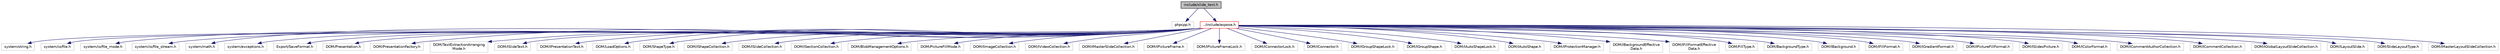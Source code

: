 digraph "include/slide_text.h"
{
 // LATEX_PDF_SIZE
  edge [fontname="Helvetica",fontsize="10",labelfontname="Helvetica",labelfontsize="10"];
  node [fontname="Helvetica",fontsize="10",shape=record];
  Node1 [label="include/slide_text.h",height=0.2,width=0.4,color="black", fillcolor="grey75", style="filled", fontcolor="black",tooltip=" "];
  Node1 -> Node2 [color="midnightblue",fontsize="10",style="solid",fontname="Helvetica"];
  Node2 [label="phpcpp.h",height=0.2,width=0.4,color="grey75", fillcolor="white", style="filled",tooltip=" "];
  Node1 -> Node3 [color="midnightblue",fontsize="10",style="solid",fontname="Helvetica"];
  Node3 [label="../include/aspose.h",height=0.2,width=0.4,color="red", fillcolor="white", style="filled",URL="$aspose_8h.html",tooltip=" "];
  Node3 -> Node4 [color="midnightblue",fontsize="10",style="solid",fontname="Helvetica"];
  Node4 [label="system/string.h",height=0.2,width=0.4,color="grey75", fillcolor="white", style="filled",tooltip=" "];
  Node3 -> Node5 [color="midnightblue",fontsize="10",style="solid",fontname="Helvetica"];
  Node5 [label="system/io/file.h",height=0.2,width=0.4,color="grey75", fillcolor="white", style="filled",tooltip=" "];
  Node3 -> Node6 [color="midnightblue",fontsize="10",style="solid",fontname="Helvetica"];
  Node6 [label="system/io/file_mode.h",height=0.2,width=0.4,color="grey75", fillcolor="white", style="filled",tooltip=" "];
  Node3 -> Node7 [color="midnightblue",fontsize="10",style="solid",fontname="Helvetica"];
  Node7 [label="system/io/file_stream.h",height=0.2,width=0.4,color="grey75", fillcolor="white", style="filled",tooltip=" "];
  Node3 -> Node8 [color="midnightblue",fontsize="10",style="solid",fontname="Helvetica"];
  Node8 [label="system/math.h",height=0.2,width=0.4,color="grey75", fillcolor="white", style="filled",tooltip=" "];
  Node3 -> Node9 [color="midnightblue",fontsize="10",style="solid",fontname="Helvetica"];
  Node9 [label="system/exceptions.h",height=0.2,width=0.4,color="grey75", fillcolor="white", style="filled",tooltip=" "];
  Node3 -> Node10 [color="midnightblue",fontsize="10",style="solid",fontname="Helvetica"];
  Node10 [label="Export/SaveFormat.h",height=0.2,width=0.4,color="grey75", fillcolor="white", style="filled",tooltip=" "];
  Node3 -> Node11 [color="midnightblue",fontsize="10",style="solid",fontname="Helvetica"];
  Node11 [label="DOM/Presentation.h",height=0.2,width=0.4,color="grey75", fillcolor="white", style="filled",tooltip=" "];
  Node3 -> Node12 [color="midnightblue",fontsize="10",style="solid",fontname="Helvetica"];
  Node12 [label="DOM/PresentationFactory.h",height=0.2,width=0.4,color="grey75", fillcolor="white", style="filled",tooltip=" "];
  Node3 -> Node13 [color="midnightblue",fontsize="10",style="solid",fontname="Helvetica"];
  Node13 [label="DOM/TextExtractionArranging\lMode.h",height=0.2,width=0.4,color="grey75", fillcolor="white", style="filled",tooltip=" "];
  Node3 -> Node14 [color="midnightblue",fontsize="10",style="solid",fontname="Helvetica"];
  Node14 [label="DOM/ISlideText.h",height=0.2,width=0.4,color="grey75", fillcolor="white", style="filled",tooltip=" "];
  Node3 -> Node15 [color="midnightblue",fontsize="10",style="solid",fontname="Helvetica"];
  Node15 [label="DOM/IPresentationText.h",height=0.2,width=0.4,color="grey75", fillcolor="white", style="filled",tooltip=" "];
  Node3 -> Node16 [color="midnightblue",fontsize="10",style="solid",fontname="Helvetica"];
  Node16 [label="DOM/LoadOptions.h",height=0.2,width=0.4,color="grey75", fillcolor="white", style="filled",tooltip=" "];
  Node3 -> Node17 [color="midnightblue",fontsize="10",style="solid",fontname="Helvetica"];
  Node17 [label="DOM/ShapeType.h",height=0.2,width=0.4,color="grey75", fillcolor="white", style="filled",tooltip=" "];
  Node3 -> Node18 [color="midnightblue",fontsize="10",style="solid",fontname="Helvetica"];
  Node18 [label="DOM/IShapeCollection.h",height=0.2,width=0.4,color="grey75", fillcolor="white", style="filled",tooltip=" "];
  Node3 -> Node19 [color="midnightblue",fontsize="10",style="solid",fontname="Helvetica"];
  Node19 [label="DOM/ISlideCollection.h",height=0.2,width=0.4,color="grey75", fillcolor="white", style="filled",tooltip=" "];
  Node3 -> Node20 [color="midnightblue",fontsize="10",style="solid",fontname="Helvetica"];
  Node20 [label="DOM/ISectionCollection.h",height=0.2,width=0.4,color="grey75", fillcolor="white", style="filled",tooltip=" "];
  Node3 -> Node21 [color="midnightblue",fontsize="10",style="solid",fontname="Helvetica"];
  Node21 [label="DOM/BlobManagementOptions.h",height=0.2,width=0.4,color="grey75", fillcolor="white", style="filled",tooltip=" "];
  Node3 -> Node22 [color="midnightblue",fontsize="10",style="solid",fontname="Helvetica"];
  Node22 [label="DOM/PictureFillMode.h",height=0.2,width=0.4,color="grey75", fillcolor="white", style="filled",tooltip=" "];
  Node3 -> Node23 [color="midnightblue",fontsize="10",style="solid",fontname="Helvetica"];
  Node23 [label="DOM/IImageCollection.h",height=0.2,width=0.4,color="grey75", fillcolor="white", style="filled",tooltip=" "];
  Node3 -> Node24 [color="midnightblue",fontsize="10",style="solid",fontname="Helvetica"];
  Node24 [label="DOM/IVideoCollection.h",height=0.2,width=0.4,color="grey75", fillcolor="white", style="filled",tooltip=" "];
  Node3 -> Node25 [color="midnightblue",fontsize="10",style="solid",fontname="Helvetica"];
  Node25 [label="DOM/IMasterSlideCollection.h",height=0.2,width=0.4,color="grey75", fillcolor="white", style="filled",tooltip=" "];
  Node3 -> Node26 [color="midnightblue",fontsize="10",style="solid",fontname="Helvetica"];
  Node26 [label="DOM/IPictureFrame.h",height=0.2,width=0.4,color="grey75", fillcolor="white", style="filled",tooltip=" "];
  Node3 -> Node27 [color="midnightblue",fontsize="10",style="solid",fontname="Helvetica"];
  Node27 [label="DOM/IPictureFrameLock.h",height=0.2,width=0.4,color="grey75", fillcolor="white", style="filled",tooltip=" "];
  Node3 -> Node28 [color="midnightblue",fontsize="10",style="solid",fontname="Helvetica"];
  Node28 [label="DOM/IConnectorLock.h",height=0.2,width=0.4,color="grey75", fillcolor="white", style="filled",tooltip=" "];
  Node3 -> Node29 [color="midnightblue",fontsize="10",style="solid",fontname="Helvetica"];
  Node29 [label="DOM/IConnector.h",height=0.2,width=0.4,color="grey75", fillcolor="white", style="filled",tooltip=" "];
  Node3 -> Node30 [color="midnightblue",fontsize="10",style="solid",fontname="Helvetica"];
  Node30 [label="DOM/IGroupShapeLock.h",height=0.2,width=0.4,color="grey75", fillcolor="white", style="filled",tooltip=" "];
  Node3 -> Node31 [color="midnightblue",fontsize="10",style="solid",fontname="Helvetica"];
  Node31 [label="DOM/IGroupShape.h",height=0.2,width=0.4,color="grey75", fillcolor="white", style="filled",tooltip=" "];
  Node3 -> Node32 [color="midnightblue",fontsize="10",style="solid",fontname="Helvetica"];
  Node32 [label="DOM/IAutoShapeLock.h",height=0.2,width=0.4,color="grey75", fillcolor="white", style="filled",tooltip=" "];
  Node3 -> Node33 [color="midnightblue",fontsize="10",style="solid",fontname="Helvetica"];
  Node33 [label="DOM/IAutoShape.h",height=0.2,width=0.4,color="grey75", fillcolor="white", style="filled",tooltip=" "];
  Node3 -> Node34 [color="midnightblue",fontsize="10",style="solid",fontname="Helvetica"];
  Node34 [label="DOM/IProtectionManager.h",height=0.2,width=0.4,color="grey75", fillcolor="white", style="filled",tooltip=" "];
  Node3 -> Node35 [color="midnightblue",fontsize="10",style="solid",fontname="Helvetica"];
  Node35 [label="DOM/IBackgroundEffective\lData.h",height=0.2,width=0.4,color="grey75", fillcolor="white", style="filled",tooltip=" "];
  Node3 -> Node36 [color="midnightblue",fontsize="10",style="solid",fontname="Helvetica"];
  Node36 [label="DOM/IFillFormatEffective\lData.h",height=0.2,width=0.4,color="grey75", fillcolor="white", style="filled",tooltip=" "];
  Node3 -> Node37 [color="midnightblue",fontsize="10",style="solid",fontname="Helvetica"];
  Node37 [label="DOM/FillType.h",height=0.2,width=0.4,color="grey75", fillcolor="white", style="filled",tooltip=" "];
  Node3 -> Node38 [color="midnightblue",fontsize="10",style="solid",fontname="Helvetica"];
  Node38 [label="DOM/BackgroundType.h",height=0.2,width=0.4,color="grey75", fillcolor="white", style="filled",tooltip=" "];
  Node3 -> Node39 [color="midnightblue",fontsize="10",style="solid",fontname="Helvetica"];
  Node39 [label="DOM/IBackground.h",height=0.2,width=0.4,color="grey75", fillcolor="white", style="filled",tooltip=" "];
  Node3 -> Node40 [color="midnightblue",fontsize="10",style="solid",fontname="Helvetica"];
  Node40 [label="DOM/IFillFormat.h",height=0.2,width=0.4,color="grey75", fillcolor="white", style="filled",tooltip=" "];
  Node3 -> Node41 [color="midnightblue",fontsize="10",style="solid",fontname="Helvetica"];
  Node41 [label="DOM/IGradientFormat.h",height=0.2,width=0.4,color="grey75", fillcolor="white", style="filled",tooltip=" "];
  Node3 -> Node42 [color="midnightblue",fontsize="10",style="solid",fontname="Helvetica"];
  Node42 [label="DOM/IPictureFillFormat.h",height=0.2,width=0.4,color="grey75", fillcolor="white", style="filled",tooltip=" "];
  Node3 -> Node43 [color="midnightblue",fontsize="10",style="solid",fontname="Helvetica"];
  Node43 [label="DOM/ISlidesPicture.h",height=0.2,width=0.4,color="grey75", fillcolor="white", style="filled",tooltip=" "];
  Node3 -> Node44 [color="midnightblue",fontsize="10",style="solid",fontname="Helvetica"];
  Node44 [label="DOM/IColorFormat.h",height=0.2,width=0.4,color="grey75", fillcolor="white", style="filled",tooltip=" "];
  Node3 -> Node45 [color="midnightblue",fontsize="10",style="solid",fontname="Helvetica"];
  Node45 [label="DOM/ICommentAuthorCollection.h",height=0.2,width=0.4,color="grey75", fillcolor="white", style="filled",tooltip=" "];
  Node3 -> Node46 [color="midnightblue",fontsize="10",style="solid",fontname="Helvetica"];
  Node46 [label="DOM/ICommentCollection.h",height=0.2,width=0.4,color="grey75", fillcolor="white", style="filled",tooltip=" "];
  Node3 -> Node47 [color="midnightblue",fontsize="10",style="solid",fontname="Helvetica"];
  Node47 [label="DOM/IGlobalLayoutSlideCollection.h",height=0.2,width=0.4,color="grey75", fillcolor="white", style="filled",tooltip=" "];
  Node3 -> Node48 [color="midnightblue",fontsize="10",style="solid",fontname="Helvetica"];
  Node48 [label="DOM/ILayoutSlide.h",height=0.2,width=0.4,color="grey75", fillcolor="white", style="filled",tooltip=" "];
  Node3 -> Node49 [color="midnightblue",fontsize="10",style="solid",fontname="Helvetica"];
  Node49 [label="DOM/SlideLayoutType.h",height=0.2,width=0.4,color="grey75", fillcolor="white", style="filled",tooltip=" "];
  Node3 -> Node50 [color="midnightblue",fontsize="10",style="solid",fontname="Helvetica"];
  Node50 [label="DOM/IMasterLayoutSlideCollection.h",height=0.2,width=0.4,color="grey75", fillcolor="white", style="filled",tooltip=" "];
}
